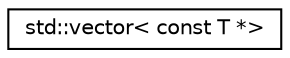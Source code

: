 digraph "Graphical Class Hierarchy"
{
  edge [fontname="Helvetica",fontsize="10",labelfontname="Helvetica",labelfontsize="10"];
  node [fontname="Helvetica",fontsize="10",shape=record];
  rankdir="LR";
  Node0 [label="std::vector\< const T *\>",height=0.2,width=0.4,color="black", fillcolor="white", style="filled",URL="$classstd_1_1vector.html"];
}
